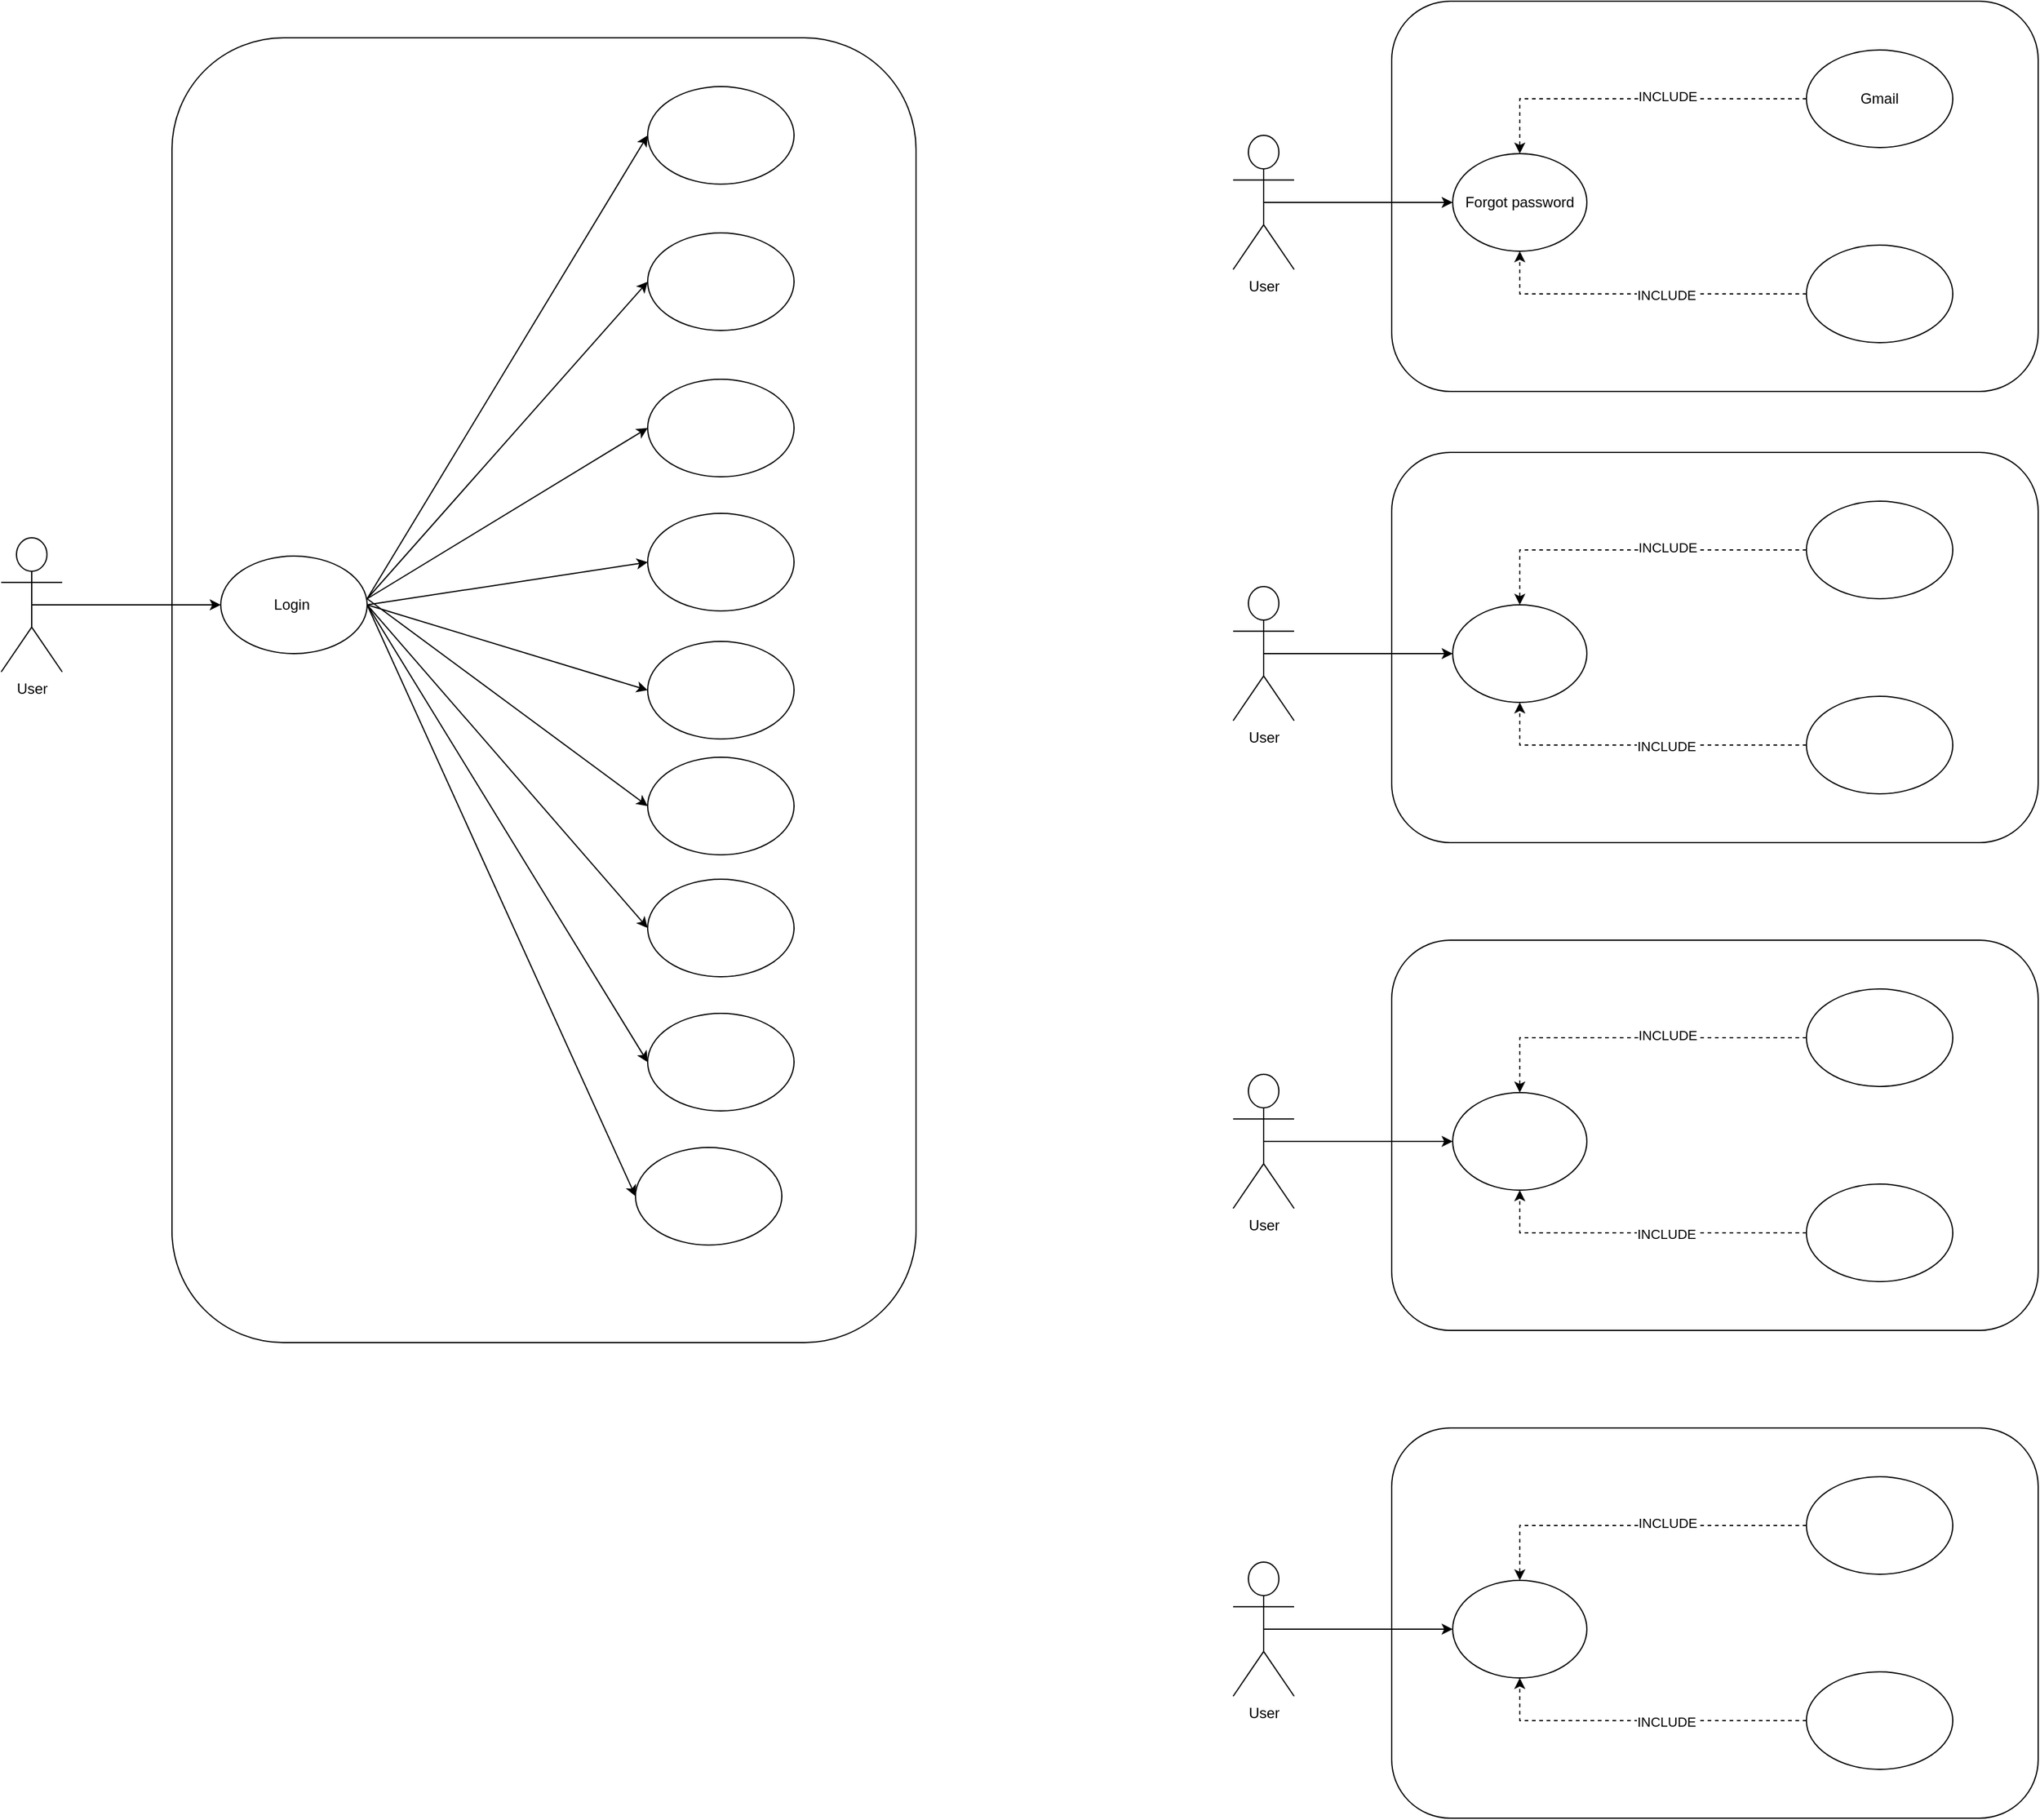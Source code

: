 <mxfile version="21.7.5" type="github">
  <diagram name="Page-1" id="LiZIJAQfsrwPQtG2lmVa">
    <mxGraphModel dx="1441" dy="527" grid="1" gridSize="10" guides="1" tooltips="1" connect="1" arrows="1" fold="1" page="0" pageScale="1" pageWidth="827" pageHeight="1169" math="0" shadow="0">
      <root>
        <mxCell id="0" />
        <mxCell id="1" parent="0" />
        <mxCell id="o4KL-rw5gseDouzTh5if-1" value="User" style="shape=umlActor;verticalLabelPosition=bottom;verticalAlign=top;html=1;outlineConnect=0;" parent="1" vertex="1">
          <mxGeometry x="-220" y="640" width="50" height="110" as="geometry" />
        </mxCell>
        <mxCell id="o4KL-rw5gseDouzTh5if-2" value="" style="rounded=1;whiteSpace=wrap;html=1;fillColor=default;gradientColor=none;" parent="1" vertex="1">
          <mxGeometry x="-80" y="230" width="610" height="1070" as="geometry" />
        </mxCell>
        <mxCell id="o4KL-rw5gseDouzTh5if-5" value="" style="endArrow=classic;html=1;rounded=0;exitX=0.5;exitY=0.5;exitDx=0;exitDy=0;exitPerimeter=0;" parent="1" source="o4KL-rw5gseDouzTh5if-1" target="o4KL-rw5gseDouzTh5if-6" edge="1">
          <mxGeometry width="50" height="50" relative="1" as="geometry">
            <mxPoint x="-40" y="710" as="sourcePoint" />
            <mxPoint x="10" y="660" as="targetPoint" />
          </mxGeometry>
        </mxCell>
        <mxCell id="o4KL-rw5gseDouzTh5if-6" value="Login&amp;nbsp;" style="ellipse;whiteSpace=wrap;html=1;" parent="1" vertex="1">
          <mxGeometry x="-40" y="655" width="120" height="80" as="geometry" />
        </mxCell>
        <mxCell id="o4KL-rw5gseDouzTh5if-8" value="" style="ellipse;whiteSpace=wrap;html=1;" vertex="1" parent="1">
          <mxGeometry x="310" y="270" width="120" height="80" as="geometry" />
        </mxCell>
        <mxCell id="FIUOrSrpIhpgKhwXsFsE-1" value="" style="rounded=1;whiteSpace=wrap;html=1;gradientColor=none;fillColor=none;" parent="1" vertex="1">
          <mxGeometry x="920" y="200" width="530" height="320" as="geometry" />
        </mxCell>
        <mxCell id="o4KL-rw5gseDouzTh5if-10" value="" style="endArrow=classic;html=1;rounded=0;entryX=0;entryY=0.5;entryDx=0;entryDy=0;" edge="1" parent="1" target="o4KL-rw5gseDouzTh5if-8">
          <mxGeometry width="50" height="50" relative="1" as="geometry">
            <mxPoint x="80" y="690" as="sourcePoint" />
            <mxPoint x="280" y="690" as="targetPoint" />
            <Array as="points" />
          </mxGeometry>
        </mxCell>
        <mxCell id="FIUOrSrpIhpgKhwXsFsE-3" value="User" style="shape=umlActor;verticalLabelPosition=bottom;verticalAlign=top;html=1;outlineConnect=0;" parent="1" vertex="1">
          <mxGeometry x="790" y="310" width="50" height="110" as="geometry" />
        </mxCell>
        <mxCell id="o4KL-rw5gseDouzTh5if-12" value="" style="ellipse;whiteSpace=wrap;html=1;" vertex="1" parent="1">
          <mxGeometry x="310" y="390" width="120" height="80" as="geometry" />
        </mxCell>
        <mxCell id="FIUOrSrpIhpgKhwXsFsE-6" value="Forgot password" style="ellipse;whiteSpace=wrap;html=1;" parent="1" vertex="1">
          <mxGeometry x="970" y="325" width="110" height="80" as="geometry" />
        </mxCell>
        <mxCell id="o4KL-rw5gseDouzTh5if-13" value="" style="ellipse;whiteSpace=wrap;html=1;" vertex="1" parent="1">
          <mxGeometry x="310" y="510" width="120" height="80" as="geometry" />
        </mxCell>
        <mxCell id="FIUOrSrpIhpgKhwXsFsE-8" value="" style="endArrow=classic;html=1;rounded=0;exitX=0.5;exitY=0.5;exitDx=0;exitDy=0;exitPerimeter=0;entryX=0;entryY=0.5;entryDx=0;entryDy=0;" parent="1" source="FIUOrSrpIhpgKhwXsFsE-3" target="FIUOrSrpIhpgKhwXsFsE-6" edge="1">
          <mxGeometry width="50" height="50" relative="1" as="geometry">
            <mxPoint x="860" y="400" as="sourcePoint" />
            <mxPoint x="910" y="350" as="targetPoint" />
          </mxGeometry>
        </mxCell>
        <mxCell id="o4KL-rw5gseDouzTh5if-14" value="" style="ellipse;whiteSpace=wrap;html=1;" vertex="1" parent="1">
          <mxGeometry x="310" y="620" width="120" height="80" as="geometry" />
        </mxCell>
        <mxCell id="FIUOrSrpIhpgKhwXsFsE-9" value="" style="endArrow=classic;html=1;rounded=0;dashed=1;entryX=0.5;entryY=0;entryDx=0;entryDy=0;exitX=0;exitY=0.5;exitDx=0;exitDy=0;" parent="1" source="FIUOrSrpIhpgKhwXsFsE-10" target="FIUOrSrpIhpgKhwXsFsE-6" edge="1">
          <mxGeometry width="50" height="50" relative="1" as="geometry">
            <mxPoint x="850" y="380" as="sourcePoint" />
            <mxPoint x="880" y="330" as="targetPoint" />
            <Array as="points">
              <mxPoint x="1025" y="280" />
            </Array>
          </mxGeometry>
        </mxCell>
        <mxCell id="4AnUg2Zelw4eqNy12WJW-4" value="INCLUDE" style="edgeLabel;html=1;align=center;verticalAlign=middle;resizable=0;points=[];" vertex="1" connectable="0" parent="FIUOrSrpIhpgKhwXsFsE-9">
          <mxGeometry x="-0.183" y="-2" relative="1" as="geometry">
            <mxPoint as="offset" />
          </mxGeometry>
        </mxCell>
        <mxCell id="o4KL-rw5gseDouzTh5if-15" value="" style="ellipse;whiteSpace=wrap;html=1;" vertex="1" parent="1">
          <mxGeometry x="310" y="725" width="120" height="80" as="geometry" />
        </mxCell>
        <mxCell id="FIUOrSrpIhpgKhwXsFsE-10" value="Gmail" style="ellipse;whiteSpace=wrap;html=1;" parent="1" vertex="1">
          <mxGeometry x="1260" y="240" width="120" height="80" as="geometry" />
        </mxCell>
        <mxCell id="4AnUg2Zelw4eqNy12WJW-2" value="" style="endArrow=classic;html=1;rounded=0;dashed=1;entryX=0.5;entryY=1;entryDx=0;entryDy=0;exitX=0;exitY=0.5;exitDx=0;exitDy=0;" edge="1" parent="1" source="4AnUg2Zelw4eqNy12WJW-3" target="FIUOrSrpIhpgKhwXsFsE-6">
          <mxGeometry width="50" height="50" relative="1" as="geometry">
            <mxPoint x="850" y="540" as="sourcePoint" />
            <mxPoint x="1025" y="485" as="targetPoint" />
            <Array as="points">
              <mxPoint x="1025" y="440" />
            </Array>
          </mxGeometry>
        </mxCell>
        <mxCell id="4AnUg2Zelw4eqNy12WJW-5" value="INCLUDE" style="edgeLabel;html=1;align=center;verticalAlign=middle;resizable=0;points=[];" vertex="1" connectable="0" parent="4AnUg2Zelw4eqNy12WJW-2">
          <mxGeometry x="-0.144" y="1" relative="1" as="geometry">
            <mxPoint as="offset" />
          </mxGeometry>
        </mxCell>
        <mxCell id="o4KL-rw5gseDouzTh5if-16" value="" style="ellipse;whiteSpace=wrap;html=1;" vertex="1" parent="1">
          <mxGeometry x="310" y="820" width="120" height="80" as="geometry" />
        </mxCell>
        <mxCell id="4AnUg2Zelw4eqNy12WJW-3" value="" style="ellipse;whiteSpace=wrap;html=1;" vertex="1" parent="1">
          <mxGeometry x="1260" y="400" width="120" height="80" as="geometry" />
        </mxCell>
        <mxCell id="o4KL-rw5gseDouzTh5if-17" value="" style="ellipse;whiteSpace=wrap;html=1;" vertex="1" parent="1">
          <mxGeometry x="310" y="920" width="120" height="80" as="geometry" />
        </mxCell>
        <mxCell id="4AnUg2Zelw4eqNy12WJW-6" value="" style="rounded=1;whiteSpace=wrap;html=1;gradientColor=none;fillColor=none;" vertex="1" parent="1">
          <mxGeometry x="920" y="570" width="530" height="320" as="geometry" />
        </mxCell>
        <mxCell id="o4KL-rw5gseDouzTh5if-18" value="" style="ellipse;whiteSpace=wrap;html=1;" vertex="1" parent="1">
          <mxGeometry x="310" y="1030" width="120" height="80" as="geometry" />
        </mxCell>
        <mxCell id="4AnUg2Zelw4eqNy12WJW-7" value="User" style="shape=umlActor;verticalLabelPosition=bottom;verticalAlign=top;html=1;outlineConnect=0;" vertex="1" parent="1">
          <mxGeometry x="790" y="680" width="50" height="110" as="geometry" />
        </mxCell>
        <mxCell id="o4KL-rw5gseDouzTh5if-19" value="" style="endArrow=classic;html=1;rounded=0;entryX=0;entryY=0.5;entryDx=0;entryDy=0;" edge="1" parent="1" target="o4KL-rw5gseDouzTh5if-12">
          <mxGeometry width="50" height="50" relative="1" as="geometry">
            <mxPoint x="80" y="690" as="sourcePoint" />
            <mxPoint x="280" y="690" as="targetPoint" />
            <Array as="points" />
          </mxGeometry>
        </mxCell>
        <mxCell id="4AnUg2Zelw4eqNy12WJW-8" value="" style="ellipse;whiteSpace=wrap;html=1;" vertex="1" parent="1">
          <mxGeometry x="970" y="695" width="110" height="80" as="geometry" />
        </mxCell>
        <mxCell id="o4KL-rw5gseDouzTh5if-20" value="" style="endArrow=classic;html=1;rounded=0;entryX=0;entryY=0.5;entryDx=0;entryDy=0;" edge="1" parent="1" target="o4KL-rw5gseDouzTh5if-13">
          <mxGeometry width="50" height="50" relative="1" as="geometry">
            <mxPoint x="80" y="690" as="sourcePoint" />
            <mxPoint x="320" y="440" as="targetPoint" />
            <Array as="points" />
          </mxGeometry>
        </mxCell>
        <mxCell id="4AnUg2Zelw4eqNy12WJW-9" value="" style="endArrow=classic;html=1;rounded=0;exitX=0.5;exitY=0.5;exitDx=0;exitDy=0;exitPerimeter=0;entryX=0;entryY=0.5;entryDx=0;entryDy=0;" edge="1" parent="1" source="4AnUg2Zelw4eqNy12WJW-7" target="4AnUg2Zelw4eqNy12WJW-8">
          <mxGeometry width="50" height="50" relative="1" as="geometry">
            <mxPoint x="860" y="770" as="sourcePoint" />
            <mxPoint x="910" y="720" as="targetPoint" />
          </mxGeometry>
        </mxCell>
        <mxCell id="o4KL-rw5gseDouzTh5if-21" value="" style="endArrow=classic;html=1;rounded=0;entryX=0;entryY=0.5;entryDx=0;entryDy=0;exitX=1;exitY=0.5;exitDx=0;exitDy=0;" edge="1" parent="1" source="o4KL-rw5gseDouzTh5if-6" target="o4KL-rw5gseDouzTh5if-14">
          <mxGeometry width="50" height="50" relative="1" as="geometry">
            <mxPoint x="90" y="690" as="sourcePoint" />
            <mxPoint x="320" y="560" as="targetPoint" />
            <Array as="points" />
          </mxGeometry>
        </mxCell>
        <mxCell id="4AnUg2Zelw4eqNy12WJW-10" value="" style="endArrow=classic;html=1;rounded=0;dashed=1;entryX=0.5;entryY=0;entryDx=0;entryDy=0;exitX=0;exitY=0.5;exitDx=0;exitDy=0;" edge="1" parent="1" source="4AnUg2Zelw4eqNy12WJW-12" target="4AnUg2Zelw4eqNy12WJW-8">
          <mxGeometry width="50" height="50" relative="1" as="geometry">
            <mxPoint x="850" y="750" as="sourcePoint" />
            <mxPoint x="880" y="700" as="targetPoint" />
            <Array as="points">
              <mxPoint x="1025" y="650" />
            </Array>
          </mxGeometry>
        </mxCell>
        <mxCell id="4AnUg2Zelw4eqNy12WJW-11" value="INCLUDE" style="edgeLabel;html=1;align=center;verticalAlign=middle;resizable=0;points=[];" vertex="1" connectable="0" parent="4AnUg2Zelw4eqNy12WJW-10">
          <mxGeometry x="-0.183" y="-2" relative="1" as="geometry">
            <mxPoint as="offset" />
          </mxGeometry>
        </mxCell>
        <mxCell id="o4KL-rw5gseDouzTh5if-22" value="" style="endArrow=classic;html=1;rounded=0;entryX=0;entryY=0.5;entryDx=0;entryDy=0;exitX=1;exitY=0.5;exitDx=0;exitDy=0;" edge="1" parent="1" source="o4KL-rw5gseDouzTh5if-6" target="o4KL-rw5gseDouzTh5if-15">
          <mxGeometry width="50" height="50" relative="1" as="geometry">
            <mxPoint x="90" y="690" as="sourcePoint" />
            <mxPoint x="330" y="570" as="targetPoint" />
            <Array as="points" />
          </mxGeometry>
        </mxCell>
        <mxCell id="4AnUg2Zelw4eqNy12WJW-12" value="" style="ellipse;whiteSpace=wrap;html=1;" vertex="1" parent="1">
          <mxGeometry x="1260" y="610" width="120" height="80" as="geometry" />
        </mxCell>
        <mxCell id="o4KL-rw5gseDouzTh5if-23" value="" style="endArrow=classic;html=1;rounded=0;entryX=0;entryY=0.5;entryDx=0;entryDy=0;" edge="1" parent="1" target="o4KL-rw5gseDouzTh5if-16">
          <mxGeometry width="50" height="50" relative="1" as="geometry">
            <mxPoint x="80" y="690" as="sourcePoint" />
            <mxPoint x="320" y="775" as="targetPoint" />
            <Array as="points" />
          </mxGeometry>
        </mxCell>
        <mxCell id="4AnUg2Zelw4eqNy12WJW-13" value="" style="endArrow=classic;html=1;rounded=0;dashed=1;entryX=0.5;entryY=1;entryDx=0;entryDy=0;exitX=0;exitY=0.5;exitDx=0;exitDy=0;" edge="1" parent="1" source="4AnUg2Zelw4eqNy12WJW-15" target="4AnUg2Zelw4eqNy12WJW-8">
          <mxGeometry width="50" height="50" relative="1" as="geometry">
            <mxPoint x="850" y="910" as="sourcePoint" />
            <mxPoint x="1025" y="855" as="targetPoint" />
            <Array as="points">
              <mxPoint x="1025" y="810" />
            </Array>
          </mxGeometry>
        </mxCell>
        <mxCell id="4AnUg2Zelw4eqNy12WJW-14" value="INCLUDE" style="edgeLabel;html=1;align=center;verticalAlign=middle;resizable=0;points=[];" vertex="1" connectable="0" parent="4AnUg2Zelw4eqNy12WJW-13">
          <mxGeometry x="-0.144" y="1" relative="1" as="geometry">
            <mxPoint as="offset" />
          </mxGeometry>
        </mxCell>
        <mxCell id="o4KL-rw5gseDouzTh5if-24" value="" style="endArrow=classic;html=1;rounded=0;exitX=1;exitY=0.5;exitDx=0;exitDy=0;entryX=0;entryY=0.5;entryDx=0;entryDy=0;" edge="1" parent="1" source="o4KL-rw5gseDouzTh5if-6" target="o4KL-rw5gseDouzTh5if-17">
          <mxGeometry width="50" height="50" relative="1" as="geometry">
            <mxPoint x="680" y="780" as="sourcePoint" />
            <mxPoint x="730" y="730" as="targetPoint" />
          </mxGeometry>
        </mxCell>
        <mxCell id="4AnUg2Zelw4eqNy12WJW-15" value="" style="ellipse;whiteSpace=wrap;html=1;" vertex="1" parent="1">
          <mxGeometry x="1260" y="770" width="120" height="80" as="geometry" />
        </mxCell>
        <mxCell id="o4KL-rw5gseDouzTh5if-25" value="" style="endArrow=classic;html=1;rounded=0;entryX=0;entryY=0.5;entryDx=0;entryDy=0;exitX=1;exitY=0.5;exitDx=0;exitDy=0;" edge="1" parent="1" source="o4KL-rw5gseDouzTh5if-6" target="o4KL-rw5gseDouzTh5if-18">
          <mxGeometry width="50" height="50" relative="1" as="geometry">
            <mxPoint x="100" y="715" as="sourcePoint" />
            <mxPoint x="330" y="785" as="targetPoint" />
            <Array as="points" />
          </mxGeometry>
        </mxCell>
        <mxCell id="4AnUg2Zelw4eqNy12WJW-16" value="" style="rounded=1;whiteSpace=wrap;html=1;gradientColor=none;fillColor=none;" vertex="1" parent="1">
          <mxGeometry x="920" y="970" width="530" height="320" as="geometry" />
        </mxCell>
        <mxCell id="o4KL-rw5gseDouzTh5if-26" value="" style="ellipse;whiteSpace=wrap;html=1;" vertex="1" parent="1">
          <mxGeometry x="300" y="1140" width="120" height="80" as="geometry" />
        </mxCell>
        <mxCell id="4AnUg2Zelw4eqNy12WJW-17" value="User" style="shape=umlActor;verticalLabelPosition=bottom;verticalAlign=top;html=1;outlineConnect=0;" vertex="1" parent="1">
          <mxGeometry x="790" y="1080" width="50" height="110" as="geometry" />
        </mxCell>
        <mxCell id="o4KL-rw5gseDouzTh5if-27" value="" style="endArrow=classic;html=1;rounded=0;exitX=1;exitY=0.5;exitDx=0;exitDy=0;entryX=0;entryY=0.5;entryDx=0;entryDy=0;" edge="1" parent="1" source="o4KL-rw5gseDouzTh5if-6" target="o4KL-rw5gseDouzTh5if-26">
          <mxGeometry width="50" height="50" relative="1" as="geometry">
            <mxPoint x="680" y="960" as="sourcePoint" />
            <mxPoint x="730" y="910" as="targetPoint" />
          </mxGeometry>
        </mxCell>
        <mxCell id="4AnUg2Zelw4eqNy12WJW-18" value="" style="ellipse;whiteSpace=wrap;html=1;" vertex="1" parent="1">
          <mxGeometry x="970" y="1095" width="110" height="80" as="geometry" />
        </mxCell>
        <mxCell id="4AnUg2Zelw4eqNy12WJW-19" value="" style="endArrow=classic;html=1;rounded=0;exitX=0.5;exitY=0.5;exitDx=0;exitDy=0;exitPerimeter=0;entryX=0;entryY=0.5;entryDx=0;entryDy=0;" edge="1" parent="1" source="4AnUg2Zelw4eqNy12WJW-17" target="4AnUg2Zelw4eqNy12WJW-18">
          <mxGeometry width="50" height="50" relative="1" as="geometry">
            <mxPoint x="860" y="1170" as="sourcePoint" />
            <mxPoint x="910" y="1120" as="targetPoint" />
          </mxGeometry>
        </mxCell>
        <mxCell id="4AnUg2Zelw4eqNy12WJW-20" value="" style="endArrow=classic;html=1;rounded=0;dashed=1;entryX=0.5;entryY=0;entryDx=0;entryDy=0;exitX=0;exitY=0.5;exitDx=0;exitDy=0;" edge="1" parent="1" source="4AnUg2Zelw4eqNy12WJW-22" target="4AnUg2Zelw4eqNy12WJW-18">
          <mxGeometry width="50" height="50" relative="1" as="geometry">
            <mxPoint x="850" y="1150" as="sourcePoint" />
            <mxPoint x="880" y="1100" as="targetPoint" />
            <Array as="points">
              <mxPoint x="1025" y="1050" />
            </Array>
          </mxGeometry>
        </mxCell>
        <mxCell id="4AnUg2Zelw4eqNy12WJW-21" value="INCLUDE" style="edgeLabel;html=1;align=center;verticalAlign=middle;resizable=0;points=[];" vertex="1" connectable="0" parent="4AnUg2Zelw4eqNy12WJW-20">
          <mxGeometry x="-0.183" y="-2" relative="1" as="geometry">
            <mxPoint as="offset" />
          </mxGeometry>
        </mxCell>
        <mxCell id="4AnUg2Zelw4eqNy12WJW-22" value="" style="ellipse;whiteSpace=wrap;html=1;" vertex="1" parent="1">
          <mxGeometry x="1260" y="1010" width="120" height="80" as="geometry" />
        </mxCell>
        <mxCell id="4AnUg2Zelw4eqNy12WJW-23" value="" style="endArrow=classic;html=1;rounded=0;dashed=1;entryX=0.5;entryY=1;entryDx=0;entryDy=0;exitX=0;exitY=0.5;exitDx=0;exitDy=0;" edge="1" parent="1" source="4AnUg2Zelw4eqNy12WJW-25" target="4AnUg2Zelw4eqNy12WJW-18">
          <mxGeometry width="50" height="50" relative="1" as="geometry">
            <mxPoint x="850" y="1310" as="sourcePoint" />
            <mxPoint x="1025" y="1255" as="targetPoint" />
            <Array as="points">
              <mxPoint x="1025" y="1210" />
            </Array>
          </mxGeometry>
        </mxCell>
        <mxCell id="4AnUg2Zelw4eqNy12WJW-24" value="INCLUDE" style="edgeLabel;html=1;align=center;verticalAlign=middle;resizable=0;points=[];" vertex="1" connectable="0" parent="4AnUg2Zelw4eqNy12WJW-23">
          <mxGeometry x="-0.144" y="1" relative="1" as="geometry">
            <mxPoint as="offset" />
          </mxGeometry>
        </mxCell>
        <mxCell id="4AnUg2Zelw4eqNy12WJW-25" value="" style="ellipse;whiteSpace=wrap;html=1;" vertex="1" parent="1">
          <mxGeometry x="1260" y="1170" width="120" height="80" as="geometry" />
        </mxCell>
        <mxCell id="4AnUg2Zelw4eqNy12WJW-26" value="" style="rounded=1;whiteSpace=wrap;html=1;gradientColor=none;fillColor=none;" vertex="1" parent="1">
          <mxGeometry x="920" y="1370" width="530" height="320" as="geometry" />
        </mxCell>
        <mxCell id="4AnUg2Zelw4eqNy12WJW-27" value="User" style="shape=umlActor;verticalLabelPosition=bottom;verticalAlign=top;html=1;outlineConnect=0;" vertex="1" parent="1">
          <mxGeometry x="790" y="1480" width="50" height="110" as="geometry" />
        </mxCell>
        <mxCell id="4AnUg2Zelw4eqNy12WJW-28" value="" style="ellipse;whiteSpace=wrap;html=1;" vertex="1" parent="1">
          <mxGeometry x="970" y="1495" width="110" height="80" as="geometry" />
        </mxCell>
        <mxCell id="4AnUg2Zelw4eqNy12WJW-29" value="" style="endArrow=classic;html=1;rounded=0;exitX=0.5;exitY=0.5;exitDx=0;exitDy=0;exitPerimeter=0;entryX=0;entryY=0.5;entryDx=0;entryDy=0;" edge="1" parent="1" source="4AnUg2Zelw4eqNy12WJW-27" target="4AnUg2Zelw4eqNy12WJW-28">
          <mxGeometry width="50" height="50" relative="1" as="geometry">
            <mxPoint x="860" y="1570" as="sourcePoint" />
            <mxPoint x="910" y="1520" as="targetPoint" />
          </mxGeometry>
        </mxCell>
        <mxCell id="4AnUg2Zelw4eqNy12WJW-30" value="" style="endArrow=classic;html=1;rounded=0;dashed=1;entryX=0.5;entryY=0;entryDx=0;entryDy=0;exitX=0;exitY=0.5;exitDx=0;exitDy=0;" edge="1" parent="1" source="4AnUg2Zelw4eqNy12WJW-32" target="4AnUg2Zelw4eqNy12WJW-28">
          <mxGeometry width="50" height="50" relative="1" as="geometry">
            <mxPoint x="850" y="1550" as="sourcePoint" />
            <mxPoint x="880" y="1500" as="targetPoint" />
            <Array as="points">
              <mxPoint x="1025" y="1450" />
            </Array>
          </mxGeometry>
        </mxCell>
        <mxCell id="4AnUg2Zelw4eqNy12WJW-31" value="INCLUDE" style="edgeLabel;html=1;align=center;verticalAlign=middle;resizable=0;points=[];" vertex="1" connectable="0" parent="4AnUg2Zelw4eqNy12WJW-30">
          <mxGeometry x="-0.183" y="-2" relative="1" as="geometry">
            <mxPoint as="offset" />
          </mxGeometry>
        </mxCell>
        <mxCell id="4AnUg2Zelw4eqNy12WJW-32" value="" style="ellipse;whiteSpace=wrap;html=1;" vertex="1" parent="1">
          <mxGeometry x="1260" y="1410" width="120" height="80" as="geometry" />
        </mxCell>
        <mxCell id="4AnUg2Zelw4eqNy12WJW-33" value="" style="endArrow=classic;html=1;rounded=0;dashed=1;entryX=0.5;entryY=1;entryDx=0;entryDy=0;exitX=0;exitY=0.5;exitDx=0;exitDy=0;" edge="1" parent="1" source="4AnUg2Zelw4eqNy12WJW-35" target="4AnUg2Zelw4eqNy12WJW-28">
          <mxGeometry width="50" height="50" relative="1" as="geometry">
            <mxPoint x="850" y="1710" as="sourcePoint" />
            <mxPoint x="1025" y="1655" as="targetPoint" />
            <Array as="points">
              <mxPoint x="1025" y="1610" />
            </Array>
          </mxGeometry>
        </mxCell>
        <mxCell id="4AnUg2Zelw4eqNy12WJW-34" value="INCLUDE" style="edgeLabel;html=1;align=center;verticalAlign=middle;resizable=0;points=[];" vertex="1" connectable="0" parent="4AnUg2Zelw4eqNy12WJW-33">
          <mxGeometry x="-0.144" y="1" relative="1" as="geometry">
            <mxPoint as="offset" />
          </mxGeometry>
        </mxCell>
        <mxCell id="4AnUg2Zelw4eqNy12WJW-35" value="" style="ellipse;whiteSpace=wrap;html=1;" vertex="1" parent="1">
          <mxGeometry x="1260" y="1570" width="120" height="80" as="geometry" />
        </mxCell>
      </root>
    </mxGraphModel>
  </diagram>
</mxfile>
